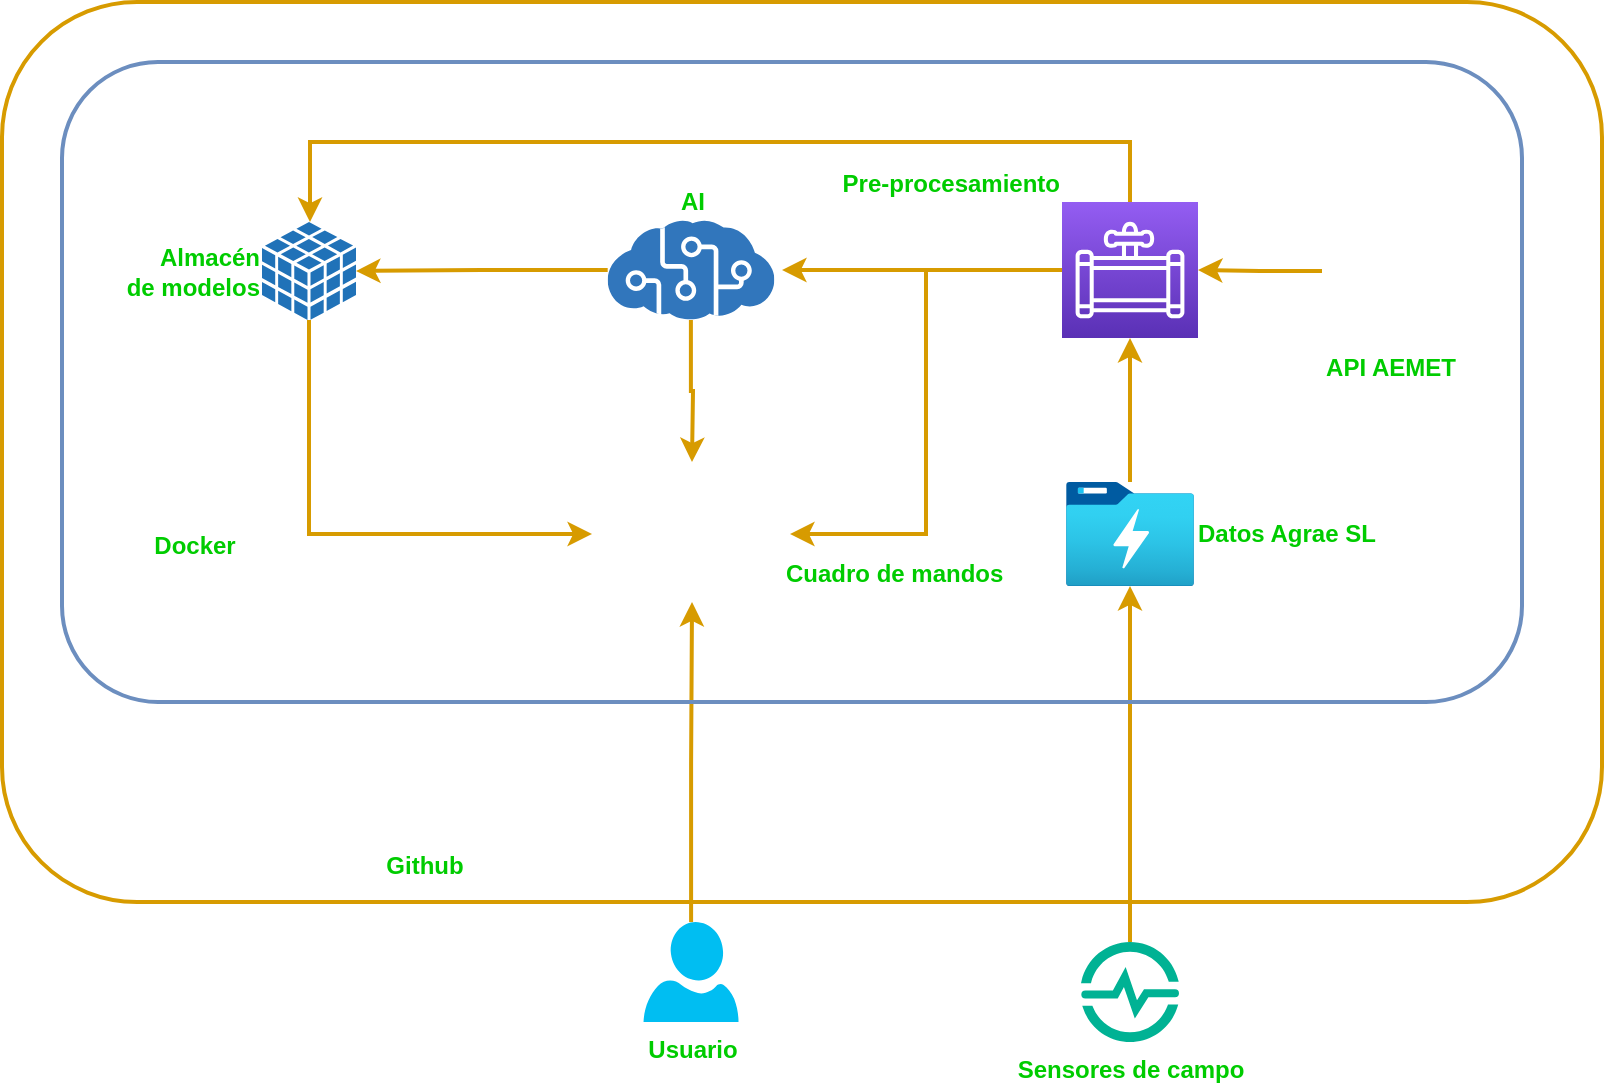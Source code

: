 <mxfile version="15.2.1" type="device"><diagram id="U4U1LfP6_sMwULcSmgLo" name="Page-1"><mxGraphModel dx="2062" dy="762" grid="1" gridSize="10" guides="1" tooltips="1" connect="1" arrows="1" fold="1" page="1" pageScale="1" pageWidth="827" pageHeight="1169" math="0" shadow="0"><root><mxCell id="0"/><mxCell id="1" parent="0"/><mxCell id="CKjlosGNmQMxGR6K2YnQ-13" style="edgeStyle=orthogonalEdgeStyle;rounded=0;orthogonalLoop=1;jettySize=auto;html=1;entryX=1.046;entryY=0.5;entryDx=0;entryDy=0;entryPerimeter=0;strokeWidth=2;fillColor=#ffe6cc;strokeColor=#d79b00;" edge="1" parent="1" source="CKjlosGNmQMxGR6K2YnQ-1" target="CKjlosGNmQMxGR6K2YnQ-3"><mxGeometry relative="1" as="geometry"/></mxCell><mxCell id="CKjlosGNmQMxGR6K2YnQ-17" style="edgeStyle=orthogonalEdgeStyle;rounded=0;orthogonalLoop=1;jettySize=auto;html=1;fillColor=#ffe6cc;strokeColor=#d79b00;strokeWidth=2;" edge="1" parent="1" source="CKjlosGNmQMxGR6K2YnQ-1" target="CKjlosGNmQMxGR6K2YnQ-7"><mxGeometry relative="1" as="geometry"><Array as="points"><mxPoint x="604" y="80"/><mxPoint x="194" y="80"/></Array></mxGeometry></mxCell><mxCell id="CKjlosGNmQMxGR6K2YnQ-29" style="edgeStyle=orthogonalEdgeStyle;rounded=0;orthogonalLoop=1;jettySize=auto;html=1;entryX=1;entryY=0.5;entryDx=0;entryDy=0;fontColor=#00CC00;strokeWidth=2;fillColor=#ffe6cc;strokeColor=#d79b00;" edge="1" parent="1" source="CKjlosGNmQMxGR6K2YnQ-1" target="CKjlosGNmQMxGR6K2YnQ-5"><mxGeometry relative="1" as="geometry"/></mxCell><mxCell id="CKjlosGNmQMxGR6K2YnQ-1" value="Pre-procesamiento" style="sketch=0;points=[[0,0,0],[0.25,0,0],[0.5,0,0],[0.75,0,0],[1,0,0],[0,1,0],[0.25,1,0],[0.5,1,0],[0.75,1,0],[1,1,0],[0,0.25,0],[0,0.5,0],[0,0.75,0],[1,0.25,0],[1,0.5,0],[1,0.75,0]];outlineConnect=0;fontColor=#00CC00;gradientColor=#945DF2;gradientDirection=north;fillColor=#5A30B5;strokeColor=#ffffff;dashed=0;verticalLabelPosition=top;verticalAlign=bottom;align=right;html=1;fontSize=12;fontStyle=1;aspect=fixed;shape=mxgraph.aws4.resourceIcon;resIcon=mxgraph.aws4.data_pipeline;labelPosition=left;" vertex="1" parent="1"><mxGeometry x="570" y="110" width="68" height="68" as="geometry"/></mxCell><mxCell id="CKjlosGNmQMxGR6K2YnQ-18" style="edgeStyle=orthogonalEdgeStyle;rounded=0;orthogonalLoop=1;jettySize=auto;html=1;entryX=0.5;entryY=1;entryDx=0;entryDy=0;entryPerimeter=0;fillColor=#ffe6cc;strokeColor=#d79b00;strokeWidth=2;" edge="1" parent="1" source="CKjlosGNmQMxGR6K2YnQ-2" target="CKjlosGNmQMxGR6K2YnQ-1"><mxGeometry relative="1" as="geometry"/></mxCell><mxCell id="CKjlosGNmQMxGR6K2YnQ-2" value="Datos Agrae SL" style="aspect=fixed;html=1;points=[];align=left;image;fontSize=12;image=img/lib/azure2/storage/Data_Lake_Storage_Gen1.svg;labelPosition=right;verticalLabelPosition=middle;verticalAlign=middle;labelBackgroundColor=none;fontColor=#00CC00;fontStyle=1" vertex="1" parent="1"><mxGeometry x="572" y="250" width="64" height="52" as="geometry"/></mxCell><mxCell id="CKjlosGNmQMxGR6K2YnQ-12" style="edgeStyle=orthogonalEdgeStyle;rounded=0;orthogonalLoop=1;jettySize=auto;html=1;strokeWidth=2;fillColor=#ffe6cc;strokeColor=#d79b00;" edge="1" parent="1" source="CKjlosGNmQMxGR6K2YnQ-3" target="CKjlosGNmQMxGR6K2YnQ-7"><mxGeometry relative="1" as="geometry"/></mxCell><mxCell id="CKjlosGNmQMxGR6K2YnQ-14" style="edgeStyle=orthogonalEdgeStyle;rounded=0;orthogonalLoop=1;jettySize=auto;html=1;fillColor=#ffe6cc;strokeColor=#d79b00;strokeWidth=2;" edge="1" parent="1" source="CKjlosGNmQMxGR6K2YnQ-3"><mxGeometry relative="1" as="geometry"><mxPoint x="385" y="240" as="targetPoint"/></mxGeometry></mxCell><mxCell id="CKjlosGNmQMxGR6K2YnQ-3" value="AI" style="sketch=0;aspect=fixed;html=1;points=[];align=center;image;fontSize=12;image=img/lib/mscae/Cognitive_Services.svg;labelPosition=center;verticalLabelPosition=top;verticalAlign=bottom;labelBackgroundColor=none;fontColor=#00CC00;fontStyle=1" vertex="1" parent="1"><mxGeometry x="342.84" y="119" width="83.33" height="50" as="geometry"/></mxCell><mxCell id="CKjlosGNmQMxGR6K2YnQ-5" value="Cuadro de mandos" style="shape=image;html=1;verticalAlign=top;verticalLabelPosition=bottom;labelBackgroundColor=none;imageAspect=0;aspect=fixed;image=https://cdn4.iconfinder.com/data/icons/computer-and-web-2/500/Dashboard-128.png;labelPosition=right;align=left;fontColor=#00CC00;fontStyle=1;spacing=-2;spacingBottom=0;spacingTop=-40;" vertex="1" parent="1"><mxGeometry x="335.01" y="226.5" width="99" height="99" as="geometry"/></mxCell><mxCell id="CKjlosGNmQMxGR6K2YnQ-15" style="edgeStyle=orthogonalEdgeStyle;rounded=0;orthogonalLoop=1;jettySize=auto;html=1;entryX=0;entryY=0.5;entryDx=0;entryDy=0;fillColor=#ffe6cc;strokeColor=#d79b00;strokeWidth=2;" edge="1" parent="1" source="CKjlosGNmQMxGR6K2YnQ-7" target="CKjlosGNmQMxGR6K2YnQ-5"><mxGeometry relative="1" as="geometry"><Array as="points"><mxPoint x="194" y="276"/></Array></mxGeometry></mxCell><mxCell id="CKjlosGNmQMxGR6K2YnQ-7" value="Almacén&lt;br&gt;&amp;nbsp;de modelos" style="sketch=0;shadow=0;dashed=0;html=1;strokeColor=none;labelPosition=left;verticalLabelPosition=middle;verticalAlign=middle;outlineConnect=0;align=right;shape=mxgraph.office.databases.database_cube;fillColor=#2072B8;fontColor=#00CC00;fontStyle=1" vertex="1" parent="1"><mxGeometry x="170" y="120" width="47" height="49" as="geometry"/></mxCell><mxCell id="CKjlosGNmQMxGR6K2YnQ-19" style="edgeStyle=orthogonalEdgeStyle;rounded=0;orthogonalLoop=1;jettySize=auto;html=1;entryX=1;entryY=0.5;entryDx=0;entryDy=0;entryPerimeter=0;fillColor=#ffe6cc;strokeColor=#d79b00;strokeWidth=2;" edge="1" parent="1" source="CKjlosGNmQMxGR6K2YnQ-8" target="CKjlosGNmQMxGR6K2YnQ-1"><mxGeometry relative="1" as="geometry"/></mxCell><mxCell id="CKjlosGNmQMxGR6K2YnQ-8" value="API AEMET" style="shape=image;html=1;verticalAlign=top;verticalLabelPosition=bottom;labelBackgroundColor=none;imageAspect=0;aspect=fixed;image=https://cdn0.iconfinder.com/data/icons/coronavirus-covid-19-3/64/climate-change-coronavirus-warming-global-128.png;fontColor=#00CC00;fontStyle=1" vertex="1" parent="1"><mxGeometry x="700" y="110.5" width="68" height="68" as="geometry"/></mxCell><mxCell id="CKjlosGNmQMxGR6K2YnQ-20" style="edgeStyle=orthogonalEdgeStyle;rounded=0;orthogonalLoop=1;jettySize=auto;html=1;fontColor=#00CC00;fillColor=#ffe6cc;strokeColor=#d79b00;strokeWidth=2;" edge="1" parent="1" source="CKjlosGNmQMxGR6K2YnQ-10" target="CKjlosGNmQMxGR6K2YnQ-2"><mxGeometry relative="1" as="geometry"/></mxCell><mxCell id="CKjlosGNmQMxGR6K2YnQ-10" value="Sensores de campo" style="sketch=0;aspect=fixed;html=1;points=[];align=center;image;fontSize=12;image=img/lib/mscae/Time_Series_Insights_environments.svg;labelBackgroundColor=none;fontColor=#00CC00;fontStyle=1" vertex="1" parent="1"><mxGeometry x="579.5" y="480" width="49" height="50" as="geometry"/></mxCell><mxCell id="CKjlosGNmQMxGR6K2YnQ-21" style="edgeStyle=orthogonalEdgeStyle;rounded=0;orthogonalLoop=1;jettySize=auto;html=1;fillColor=#ffe6cc;strokeColor=#d79b00;strokeWidth=2;" edge="1" parent="1" source="CKjlosGNmQMxGR6K2YnQ-11"><mxGeometry relative="1" as="geometry"><mxPoint x="385" y="310" as="targetPoint"/></mxGeometry></mxCell><mxCell id="CKjlosGNmQMxGR6K2YnQ-11" value="Usuario" style="verticalLabelPosition=bottom;html=1;verticalAlign=top;align=center;strokeColor=none;fillColor=#00BEF2;shape=mxgraph.azure.user;fontColor=#00CC00;fontStyle=1" vertex="1" parent="1"><mxGeometry x="360.76" y="470" width="47.5" height="50" as="geometry"/></mxCell><mxCell id="CKjlosGNmQMxGR6K2YnQ-23" value="Github" style="shape=image;html=1;verticalAlign=top;verticalLabelPosition=bottom;labelBackgroundColor=none;imageAspect=0;aspect=fixed;image=https://cdn4.iconfinder.com/data/icons/ionicons/512/icon-social-github-128.png;fontColor=#00CC00;fontStyle=1" vertex="1" parent="1"><mxGeometry x="217" y="360" width="68" height="68" as="geometry"/></mxCell><mxCell id="CKjlosGNmQMxGR6K2YnQ-25" value="Docker" style="shape=image;html=1;verticalAlign=top;verticalLabelPosition=bottom;labelBackgroundColor=none;imageAspect=0;aspect=fixed;image=https://cdn3.iconfinder.com/data/icons/social-media-2169/24/social_media_social_media_logo_docker-128.png;fontColor=#00CC00;fontStyle=1" vertex="1" parent="1"><mxGeometry x="102" y="200" width="68" height="68" as="geometry"/></mxCell><mxCell id="CKjlosGNmQMxGR6K2YnQ-26" value="" style="rounded=1;whiteSpace=wrap;html=1;fillColor=none;strokeWidth=2;strokeColor=#6c8ebf;" vertex="1" parent="1"><mxGeometry x="70" y="40" width="730" height="320" as="geometry"/></mxCell><mxCell id="CKjlosGNmQMxGR6K2YnQ-27" value="" style="rounded=1;whiteSpace=wrap;html=1;strokeWidth=2;fillColor=none;strokeColor=#d79b00;" vertex="1" parent="1"><mxGeometry x="40" y="10" width="800" height="450" as="geometry"/></mxCell></root></mxGraphModel></diagram></mxfile>
